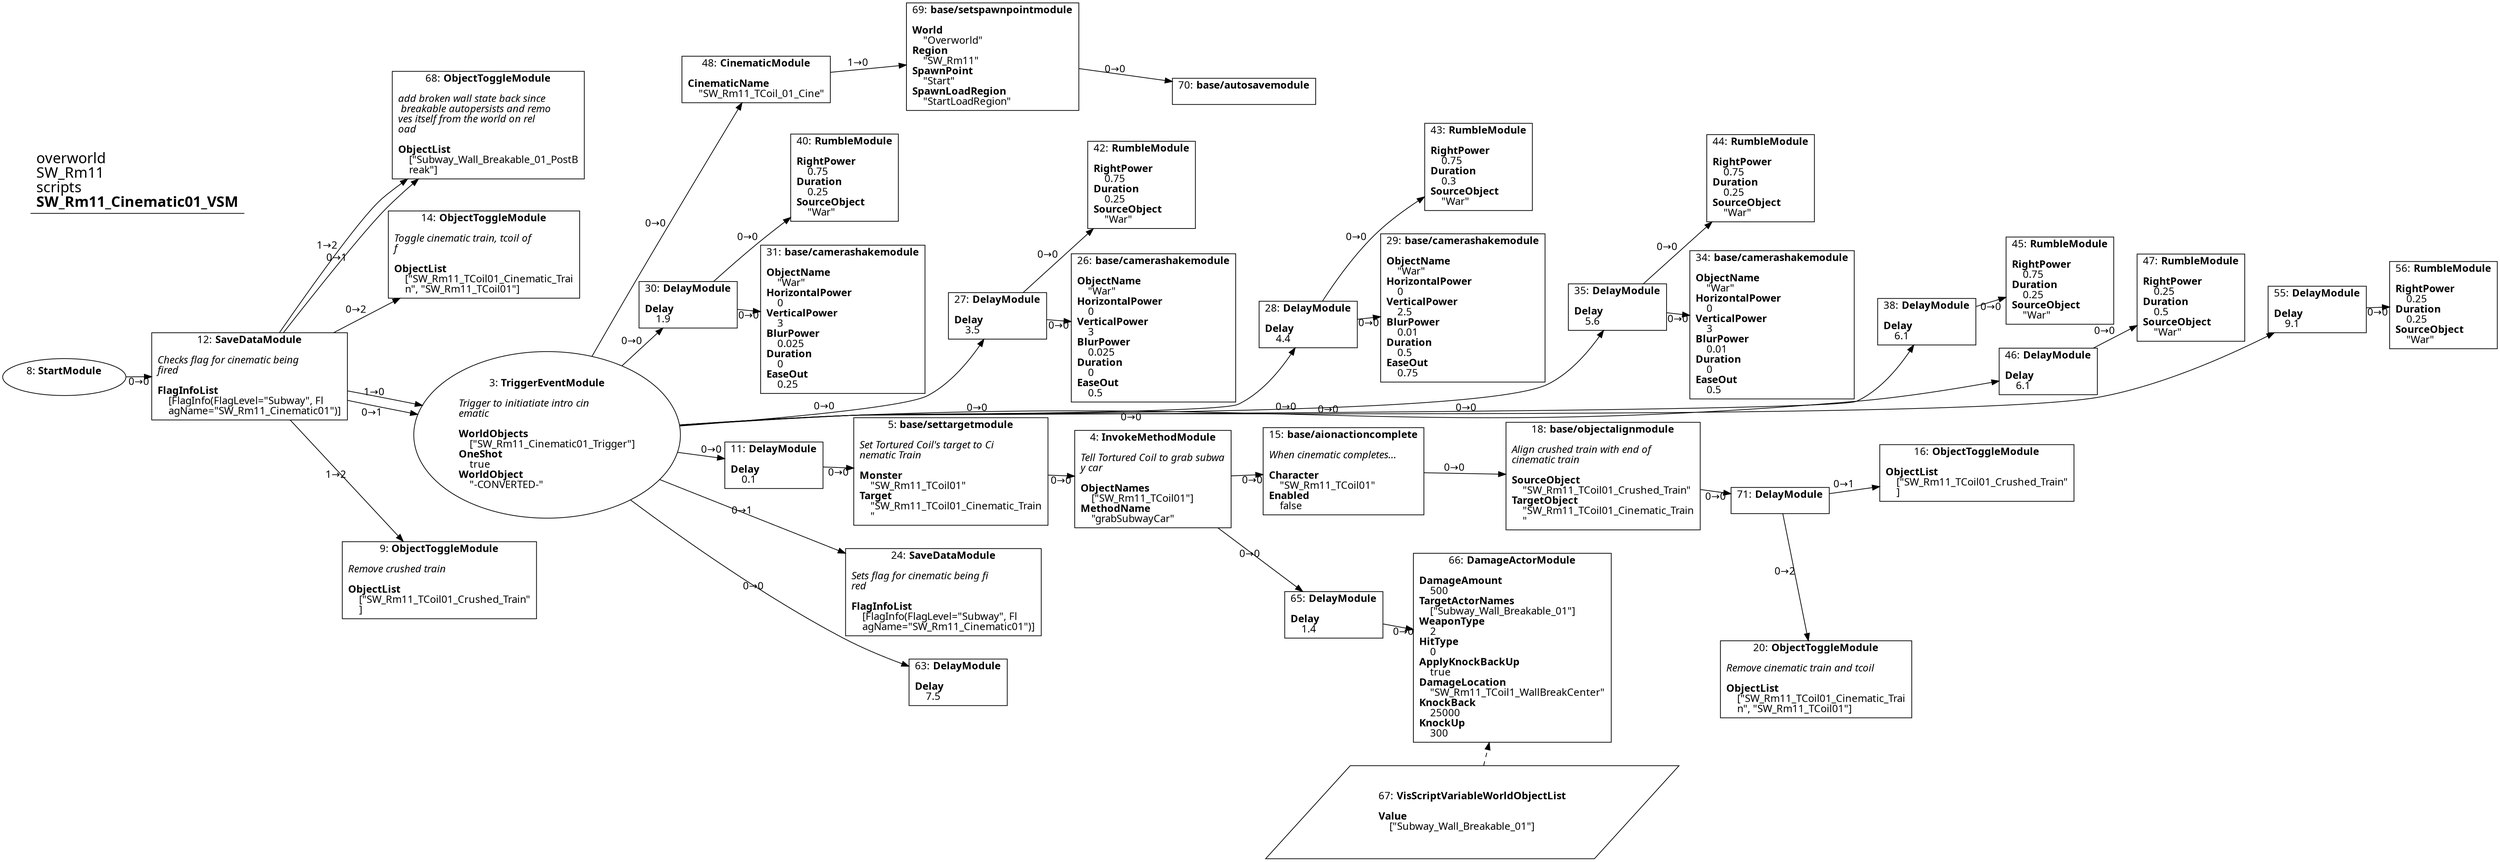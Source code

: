 digraph {
    layout = fdp;
    overlap = prism;
    sep = "+16";
    splines = spline;

    node [ shape = box ];

    graph [ fontname = "Segoe UI" ];
    node [ fontname = "Segoe UI" ];
    edge [ fontname = "Segoe UI" ];

    3 [ label = <3: <b>TriggerEventModule</b><br/><br/><i>Trigger to initiatiate intro cin<br align="left"/>ematic<br align="left"/></i><br align="left"/><b>WorldObjects</b><br align="left"/>    [&quot;SW_Rm11_Cinematic01_Trigger&quot;]<br align="left"/><b>OneShot</b><br align="left"/>    true<br align="left"/><b>WorldObject</b><br align="left"/>    &quot;-CONVERTED-&quot;<br align="left"/>> ];
    3 [ shape = oval ]
    3 [ pos = "-0.024,-0.277!" ];
    3 -> 24 [ label = "0→1" ];
    3 -> 11 [ label = "0→0" ];
    3 -> 48 [ label = "0→0" ];
    3 -> 30 [ label = "0→0" ];
    3 -> 27 [ label = "0→0" ];
    3 -> 28 [ label = "0→0" ];
    3 -> 35 [ label = "0→0" ];
    3 -> 38 [ label = "0→0" ];
    3 -> 46 [ label = "0→0" ];
    3 -> 55 [ label = "0→0" ];
    3 -> 63 [ label = "0→0" ];

    4 [ label = <4: <b>InvokeMethodModule</b><br/><br/><i>Tell Tortured Coil to grab subwa<br align="left"/>y car<br align="left"/></i><br align="left"/><b>ObjectNames</b><br align="left"/>    [&quot;SW_Rm11_TCoil01&quot;]<br align="left"/><b>MethodName</b><br align="left"/>    &quot;grabSubwayCar&quot;<br align="left"/>> ];
    4 [ pos = "0.763,-0.277!" ];
    4 -> 15 [ label = "0→0" ];
    4 -> 65 [ label = "0→0" ];

    5 [ label = <5: <b>base/settargetmodule</b><br/><br/><i>Set Tortured Coil's target to Ci<br align="left"/>nematic Train<br align="left"/></i><br align="left"/><b>Monster</b><br align="left"/>    &quot;SW_Rm11_TCoil01&quot;<br align="left"/><b>Target</b><br align="left"/>    &quot;SW_Rm11_TCoil01_Cinematic_Train<br align="left"/>    &quot;<br align="left"/>> ];
    5 [ pos = "0.47200003,-0.277!" ];
    5 -> 4 [ label = "0→0" ];

    8 [ label = <8: <b>StartModule</b><br/><br/>> ];
    8 [ shape = oval ]
    8 [ pos = "-0.632,-0.155!" ];
    8 -> 12 [ label = "0→0" ];

    9 [ label = <9: <b>ObjectToggleModule</b><br/><br/><i>Remove crushed train<br align="left"/></i><br align="left"/><b>ObjectList</b><br align="left"/>    [&quot;SW_Rm11_TCoil01_Crushed_Train&quot;<br align="left"/>    ]<br align="left"/>> ];
    9 [ pos = "-0.19500001,-0.48000002!" ];

    11 [ label = <11: <b>DelayModule</b><br/><br/><b>Delay</b><br align="left"/>    0.1<br align="left"/>> ];
    11 [ pos = "0.28100002,-0.277!" ];
    11 -> 5 [ label = "0→0" ];

    12 [ label = <12: <b>SaveDataModule</b><br/><br/><i>Checks flag for cinematic being <br align="left"/>fired<br align="left"/></i><br align="left"/><b>FlagInfoList</b><br align="left"/>    [FlagInfo(FlagLevel=&quot;Subway&quot;, Fl<br align="left"/>    agName=&quot;SW_Rm11_Cinematic01&quot;)]<br align="left"/>> ];
    12 [ pos = "-0.40100002,-0.155!" ];
    12 -> 3 [ label = "1→0" ];
    12 -> 3 [ label = "0→1" ];
    12 -> 9 [ label = "1→2" ];
    12 -> 14 [ label = "0→2" ];
    12 -> 68 [ label = "1→2" ];
    12 -> 68 [ label = "0→1" ];

    14 [ label = <14: <b>ObjectToggleModule</b><br/><br/><i>Toggle cinematic train, tcoil of<br align="left"/>f<br align="left"/></i><br align="left"/><b>ObjectList</b><br align="left"/>    [&quot;SW_Rm11_TCoil01_Cinematic_Trai<br align="left"/>    n&quot;, &quot;SW_Rm11_TCoil01&quot;]<br align="left"/>> ];
    14 [ pos = "-0.14500001,0.012!" ];

    15 [ label = <15: <b>base/aionactioncomplete</b><br/><br/><i>When cinematic completes...<br align="left"/></i><br align="left"/><b>Character</b><br align="left"/>    &quot;SW_Rm11_TCoil01&quot;<br align="left"/><b>Enabled</b><br align="left"/>    false<br align="left"/>> ];
    15 [ pos = "1.0150001,-0.277!" ];
    15 -> 18 [ label = "0→0" ];

    16 [ label = <16: <b>ObjectToggleModule</b><br/><br/><b>ObjectList</b><br align="left"/>    [&quot;SW_Rm11_TCoil01_Crushed_Train&quot;<br align="left"/>    ]<br align="left"/>> ];
    16 [ pos = "1.6570001,-0.284!" ];

    18 [ label = <18: <b>base/objectalignmodule</b><br/><br/><i>Align crushed train with end of <br align="left"/>cinematic train<br align="left"/></i><br align="left"/><b>SourceObject</b><br align="left"/>    &quot;SW_Rm11_TCoil01_Crushed_Train&quot;<br align="left"/><b>TargetObject</b><br align="left"/>    &quot;SW_Rm11_TCoil01_Cinematic_Train<br align="left"/>    &quot;<br align="left"/>> ];
    18 [ pos = "1.258,-0.277!" ];
    18 -> 71 [ label = "0→0" ];

    20 [ label = <20: <b>ObjectToggleModule</b><br/><br/><i>Remove cinematic train and tcoil<br align="left"/></i><br align="left"/><b>ObjectList</b><br align="left"/>    [&quot;SW_Rm11_TCoil01_Cinematic_Trai<br align="left"/>    n&quot;, &quot;SW_Rm11_TCoil01&quot;]<br align="left"/>> ];
    20 [ pos = "1.6600001,-0.47500002!" ];

    24 [ label = <24: <b>SaveDataModule</b><br/><br/><i>Sets flag for cinematic being fi<br align="left"/>red<br align="left"/></i><br align="left"/><b>FlagInfoList</b><br align="left"/>    [FlagInfo(FlagLevel=&quot;Subway&quot;, Fl<br align="left"/>    agName=&quot;SW_Rm11_Cinematic01&quot;)]<br align="left"/>> ];
    24 [ pos = "0.28500003,-0.46800002!" ];

    26 [ label = <26: <b>base/camerashakemodule</b><br/><br/><b>ObjectName</b><br align="left"/>    &quot;War&quot;<br align="left"/><b>HorizontalPower</b><br align="left"/>    0<br align="left"/><b>VerticalPower</b><br align="left"/>    3<br align="left"/><b>BlurPower</b><br align="left"/>    0.025<br align="left"/><b>Duration</b><br align="left"/>    0<br align="left"/><b>EaseOut</b><br align="left"/>    0.5<br align="left"/>> ];
    26 [ pos = "0.781,-0.097!" ];

    27 [ label = <27: <b>DelayModule</b><br/><br/><b>Delay</b><br align="left"/>    3.5<br align="left"/>> ];
    27 [ pos = "0.62200004,-0.097!" ];
    27 -> 26 [ label = "0→0" ];
    27 -> 42 [ label = "0→0" ];

    28 [ label = <28: <b>DelayModule</b><br/><br/><b>Delay</b><br align="left"/>    4.4<br align="left"/>> ];
    28 [ pos = "0.96500003,-0.096!" ];
    28 -> 29 [ label = "0→0" ];
    28 -> 43 [ label = "0→0" ];

    29 [ label = <29: <b>base/camerashakemodule</b><br/><br/><b>ObjectName</b><br align="left"/>    &quot;War&quot;<br align="left"/><b>HorizontalPower</b><br align="left"/>    0<br align="left"/><b>VerticalPower</b><br align="left"/>    2.5<br align="left"/><b>BlurPower</b><br align="left"/>    0.01<br align="left"/><b>Duration</b><br align="left"/>    0.5<br align="left"/><b>EaseOut</b><br align="left"/>    0.75<br align="left"/>> ];
    29 [ pos = "1.123,-0.095000006!" ];

    30 [ label = <30: <b>DelayModule</b><br/><br/><b>Delay</b><br align="left"/>    1.9<br align="left"/>> ];
    30 [ pos = "0.284,-0.098000005!" ];
    30 -> 31 [ label = "0→0" ];
    30 -> 40 [ label = "0→0" ];

    31 [ label = <31: <b>base/camerashakemodule</b><br/><br/><b>ObjectName</b><br align="left"/>    &quot;War&quot;<br align="left"/><b>HorizontalPower</b><br align="left"/>    0<br align="left"/><b>VerticalPower</b><br align="left"/>    3<br align="left"/><b>BlurPower</b><br align="left"/>    0.025<br align="left"/><b>Duration</b><br align="left"/>    0<br align="left"/><b>EaseOut</b><br align="left"/>    0.25<br align="left"/>> ];
    31 [ pos = "0.43,-0.098000005!" ];

    34 [ label = <34: <b>base/camerashakemodule</b><br/><br/><b>ObjectName</b><br align="left"/>    &quot;War&quot;<br align="left"/><b>HorizontalPower</b><br align="left"/>    0<br align="left"/><b>VerticalPower</b><br align="left"/>    3<br align="left"/><b>BlurPower</b><br align="left"/>    0.01<br align="left"/><b>Duration</b><br align="left"/>    0<br align="left"/><b>EaseOut</b><br align="left"/>    0.5<br align="left"/>> ];
    34 [ pos = "1.465,-0.094000004!" ];

    35 [ label = <35: <b>DelayModule</b><br/><br/><b>Delay</b><br align="left"/>    5.6<br align="left"/>> ];
    35 [ pos = "1.315,-0.094000004!" ];
    35 -> 34 [ label = "0→0" ];
    35 -> 44 [ label = "0→0" ];

    38 [ label = <38: <b>DelayModule</b><br/><br/><b>Delay</b><br align="left"/>    6.1<br align="left"/>> ];
    38 [ pos = "1.646,-0.09200001!" ];
    38 -> 45 [ label = "0→0" ];

    40 [ label = <40: <b>RumbleModule</b><br/><br/><b>RightPower</b><br align="left"/>    0.75<br align="left"/><b>Duration</b><br align="left"/>    0.25<br align="left"/><b>SourceObject</b><br align="left"/>    &quot;War&quot;<br align="left"/>> ];
    40 [ pos = "0.42900002,-0.033!" ];

    42 [ label = <42: <b>RumbleModule</b><br/><br/><b>RightPower</b><br align="left"/>    0.75<br align="left"/><b>Duration</b><br align="left"/>    0.25<br align="left"/><b>SourceObject</b><br align="left"/>    &quot;War&quot;<br align="left"/>> ];
    42 [ pos = "0.781,-0.030000001!" ];

    43 [ label = <43: <b>RumbleModule</b><br/><br/><b>RightPower</b><br align="left"/>    0.75<br align="left"/><b>Duration</b><br align="left"/>    0.3<br align="left"/><b>SourceObject</b><br align="left"/>    &quot;War&quot;<br align="left"/>> ];
    43 [ pos = "1.128,-0.031000001!" ];

    44 [ label = <44: <b>RumbleModule</b><br/><br/><b>RightPower</b><br align="left"/>    0.75<br align="left"/><b>Duration</b><br align="left"/>    0.25<br align="left"/><b>SourceObject</b><br align="left"/>    &quot;War&quot;<br align="left"/>> ];
    44 [ pos = "1.4560001,-0.028!" ];

    45 [ label = <45: <b>RumbleModule</b><br/><br/><b>RightPower</b><br align="left"/>    0.75<br align="left"/><b>Duration</b><br align="left"/>    0.25<br align="left"/><b>SourceObject</b><br align="left"/>    &quot;War&quot;<br align="left"/>> ];
    45 [ pos = "1.7880001,-0.09200001!" ];

    46 [ label = <46: <b>DelayModule</b><br/><br/><b>Delay</b><br align="left"/>    6.1<br align="left"/>> ];
    46 [ pos = "1.978,-0.102000006!" ];
    46 -> 47 [ label = "0→0" ];

    47 [ label = <47: <b>RumbleModule</b><br/><br/><b>RightPower</b><br align="left"/>    0.25<br align="left"/><b>Duration</b><br align="left"/>    0.5<br align="left"/><b>SourceObject</b><br align="left"/>    &quot;War&quot;<br align="left"/>> ];
    47 [ pos = "2.1190002,-0.102000006!" ];

    48 [ label = <48: <b>CinematicModule</b><br/><br/><b>CinematicName</b><br align="left"/>    &quot;SW_Rm11_TCoil_01_Cine&quot;<br align="left"/>> ];
    48 [ pos = "0.28300002,0.16000001!" ];
    48 -> 69 [ label = "1→0" ];

    55 [ label = <55: <b>DelayModule</b><br/><br/><b>Delay</b><br align="left"/>    9.1<br align="left"/>> ];
    55 [ pos = "2.299,-0.102000006!" ];
    55 -> 56 [ label = "0→0" ];

    56 [ label = <56: <b>RumbleModule</b><br/><br/><b>RightPower</b><br align="left"/>    0.25<br align="left"/><b>Duration</b><br align="left"/>    0.25<br align="left"/><b>SourceObject</b><br align="left"/>    &quot;War&quot;<br align="left"/>> ];
    56 [ pos = "2.446,-0.1!" ];

    63 [ label = <63: <b>DelayModule</b><br/><br/><b>Delay</b><br align="left"/>    7.5<br align="left"/>> ];
    63 [ pos = "0.284,-0.60800004!" ];

    65 [ label = <65: <b>DelayModule</b><br/><br/><b>Delay</b><br align="left"/>    1.4<br align="left"/>> ];
    65 [ pos = "1.014,-0.37800002!" ];
    65 -> 66 [ label = "0→0" ];

    66 [ label = <66: <b>DamageActorModule</b><br/><br/><b>DamageAmount</b><br align="left"/>    500<br align="left"/><b>TargetActorNames</b><br align="left"/>    [&quot;Subway_Wall_Breakable_01&quot;]<br align="left"/><b>WeaponType</b><br align="left"/>    2<br align="left"/><b>HitType</b><br align="left"/>    0<br align="left"/><b>ApplyKnockBackUp</b><br align="left"/>    true<br align="left"/><b>DamageLocation</b><br align="left"/>    &quot;SW_Rm11_TCoil1_WallBreakCenter&quot;<br align="left"/><b>KnockBack</b><br align="left"/>    25000<br align="left"/><b>KnockUp</b><br align="left"/>    300<br align="left"/>> ];
    66 [ pos = "1.174,-0.37800002!" ];
    67 -> 66 [ style = dashed ];

    67 [ label = <67: <b>VisScriptVariableWorldObjectList</b><br/><br/><b>Value</b><br align="left"/>    [&quot;Subway_Wall_Breakable_01&quot;]<br align="left"/>> ];
    67 [ shape = parallelogram ]
    67 [ pos = "1.1110001,-0.624!" ];

    68 [ label = <68: <b>ObjectToggleModule</b><br/><br/><i>add broken wall state back since<br align="left"/> breakable autopersists and remo<br align="left"/>ves itself from the world on rel<br align="left"/>oad<br align="left"/></i><br align="left"/><b>ObjectList</b><br align="left"/>    [&quot;Subway_Wall_Breakable_01_PostB<br align="left"/>    reak&quot;]<br align="left"/>> ];
    68 [ pos = "-0.143,0.21100001!" ];

    69 [ label = <69: <b>base/setspawnpointmodule</b><br/><br/><b>World</b><br align="left"/>    &quot;Overworld&quot;<br align="left"/><b>Region</b><br align="left"/>    &quot;SW_Rm11&quot;<br align="left"/><b>SpawnPoint</b><br align="left"/>    &quot;Start&quot;<br align="left"/><b>SpawnLoadRegion</b><br align="left"/>    &quot;StartLoadRegion&quot;<br align="left"/>> ];
    69 [ pos = "0.53300005,0.13700001!" ];
    69 -> 70 [ label = "0→0" ];

    70 [ label = <70: <b>base/autosavemodule</b><br/><br/>> ];
    70 [ pos = "0.76500005,0.13700001!" ];

    71 [ label = <71: <b>DelayModule</b><br/><br/>> ];
    71 [ pos = "1.4580001,-0.316!" ];
    71 -> 16 [ label = "0→1" ];
    71 -> 20 [ label = "0→2" ];

    title [ pos = "-0.633,0.21200001!" ];
    title [ shape = underline ];
    title [ label = <<font point-size="20">overworld<br align="left"/>SW_Rm11<br align="left"/>scripts<br align="left"/><b>SW_Rm11_Cinematic01_VSM</b><br align="left"/></font>> ];
}
